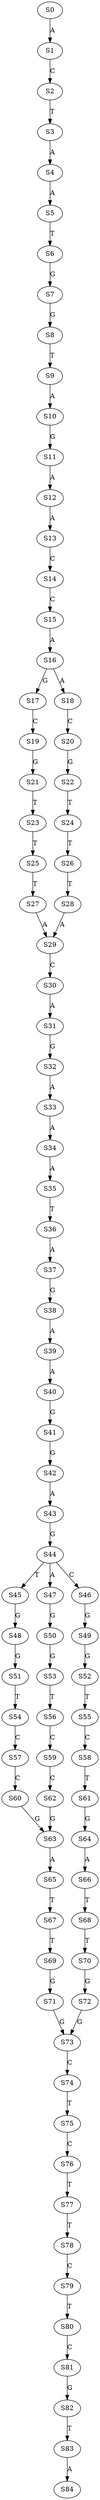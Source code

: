 strict digraph  {
	S0 -> S1 [ label = A ];
	S1 -> S2 [ label = C ];
	S2 -> S3 [ label = T ];
	S3 -> S4 [ label = A ];
	S4 -> S5 [ label = A ];
	S5 -> S6 [ label = T ];
	S6 -> S7 [ label = G ];
	S7 -> S8 [ label = G ];
	S8 -> S9 [ label = T ];
	S9 -> S10 [ label = A ];
	S10 -> S11 [ label = G ];
	S11 -> S12 [ label = A ];
	S12 -> S13 [ label = A ];
	S13 -> S14 [ label = C ];
	S14 -> S15 [ label = C ];
	S15 -> S16 [ label = A ];
	S16 -> S17 [ label = G ];
	S16 -> S18 [ label = A ];
	S17 -> S19 [ label = C ];
	S18 -> S20 [ label = C ];
	S19 -> S21 [ label = G ];
	S20 -> S22 [ label = G ];
	S21 -> S23 [ label = T ];
	S22 -> S24 [ label = T ];
	S23 -> S25 [ label = T ];
	S24 -> S26 [ label = T ];
	S25 -> S27 [ label = T ];
	S26 -> S28 [ label = T ];
	S27 -> S29 [ label = A ];
	S28 -> S29 [ label = A ];
	S29 -> S30 [ label = C ];
	S30 -> S31 [ label = A ];
	S31 -> S32 [ label = G ];
	S32 -> S33 [ label = A ];
	S33 -> S34 [ label = A ];
	S34 -> S35 [ label = A ];
	S35 -> S36 [ label = T ];
	S36 -> S37 [ label = A ];
	S37 -> S38 [ label = G ];
	S38 -> S39 [ label = A ];
	S39 -> S40 [ label = A ];
	S40 -> S41 [ label = G ];
	S41 -> S42 [ label = G ];
	S42 -> S43 [ label = A ];
	S43 -> S44 [ label = G ];
	S44 -> S45 [ label = T ];
	S44 -> S46 [ label = C ];
	S44 -> S47 [ label = A ];
	S45 -> S48 [ label = G ];
	S46 -> S49 [ label = G ];
	S47 -> S50 [ label = G ];
	S48 -> S51 [ label = G ];
	S49 -> S52 [ label = G ];
	S50 -> S53 [ label = G ];
	S51 -> S54 [ label = T ];
	S52 -> S55 [ label = T ];
	S53 -> S56 [ label = T ];
	S54 -> S57 [ label = C ];
	S55 -> S58 [ label = C ];
	S56 -> S59 [ label = C ];
	S57 -> S60 [ label = C ];
	S58 -> S61 [ label = T ];
	S59 -> S62 [ label = C ];
	S60 -> S63 [ label = G ];
	S61 -> S64 [ label = G ];
	S62 -> S63 [ label = G ];
	S63 -> S65 [ label = A ];
	S64 -> S66 [ label = A ];
	S65 -> S67 [ label = T ];
	S66 -> S68 [ label = T ];
	S67 -> S69 [ label = T ];
	S68 -> S70 [ label = T ];
	S69 -> S71 [ label = G ];
	S70 -> S72 [ label = G ];
	S71 -> S73 [ label = G ];
	S72 -> S73 [ label = G ];
	S73 -> S74 [ label = C ];
	S74 -> S75 [ label = T ];
	S75 -> S76 [ label = C ];
	S76 -> S77 [ label = T ];
	S77 -> S78 [ label = T ];
	S78 -> S79 [ label = C ];
	S79 -> S80 [ label = T ];
	S80 -> S81 [ label = C ];
	S81 -> S82 [ label = G ];
	S82 -> S83 [ label = T ];
	S83 -> S84 [ label = A ];
}
